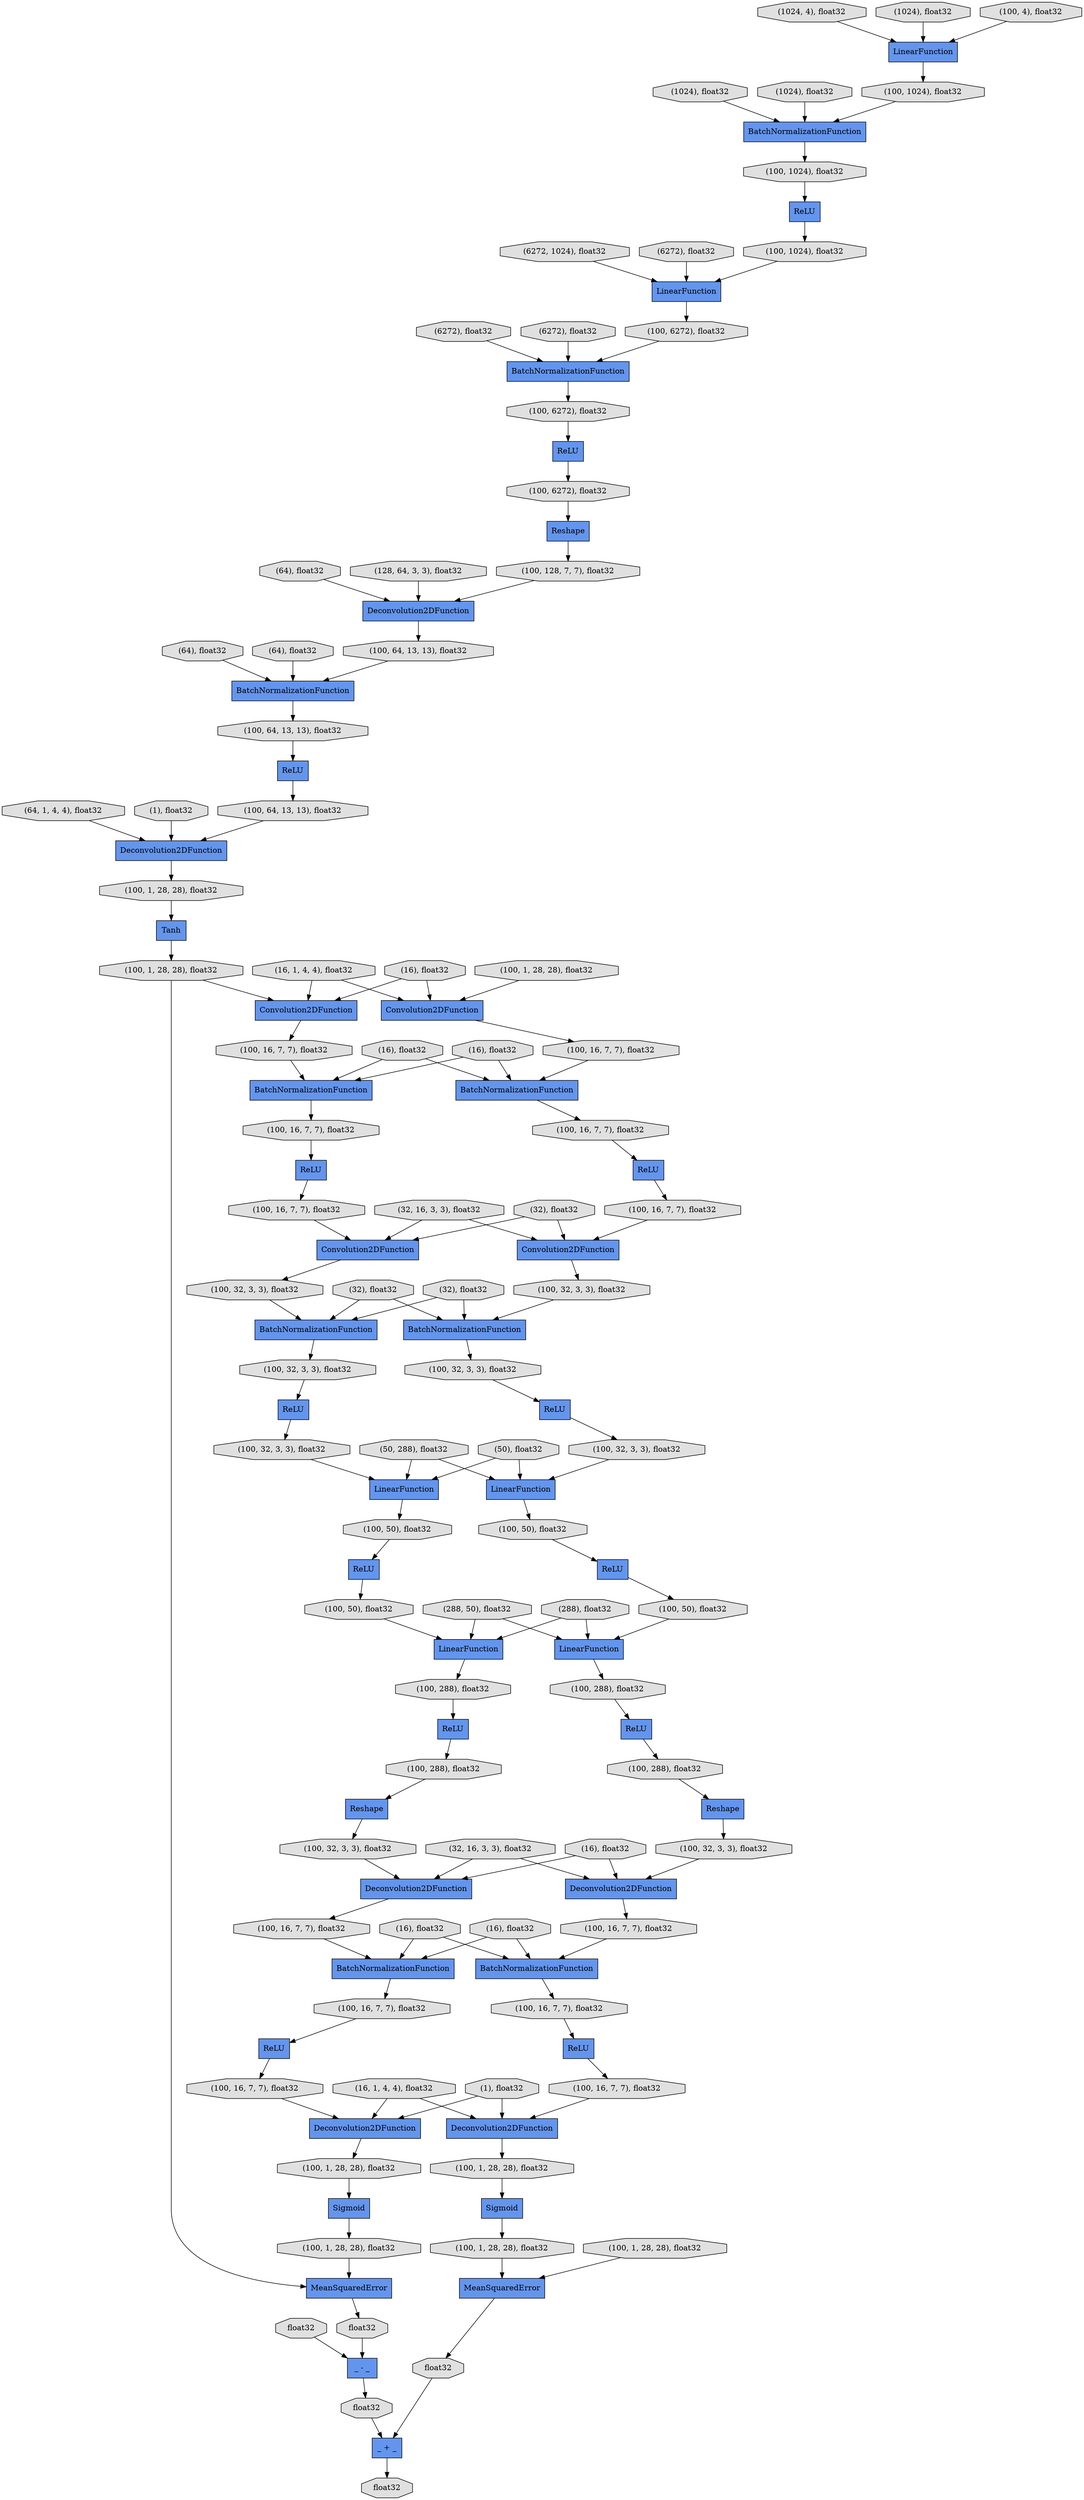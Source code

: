digraph graphname{rankdir=TB;4355530824 [label="(100, 16, 7, 7), float32",shape="octagon",fillcolor="#E0E0E0",style="filled"];4355530880 [label="(100, 1, 28, 28), float32",shape="octagon",fillcolor="#E0E0E0",style="filled"];4355530992 [label="(100, 1, 28, 28), float32",shape="octagon",fillcolor="#E0E0E0",style="filled"];4355531048 [label="(100, 16, 7, 7), float32",shape="octagon",fillcolor="#E0E0E0",style="filled"];4355531104 [label="(100, 16, 7, 7), float32",shape="octagon",fillcolor="#E0E0E0",style="filled"];4355531216 [label="BatchNormalizationFunction",shape="record",fillcolor="#6495ED",style="filled"];4355531272 [label="ReLU",shape="record",fillcolor="#6495ED",style="filled"];4364124680 [label="(1024, 4), float32",shape="octagon",fillcolor="#E0E0E0",style="filled"];4355531328 [label="BatchNormalizationFunction",shape="record",fillcolor="#6495ED",style="filled"];4355531384 [label="Sigmoid",shape="record",fillcolor="#6495ED",style="filled"];4355531440 [label="(100, 16, 7, 7), float32",shape="octagon",fillcolor="#E0E0E0",style="filled"];4355531496 [label="Deconvolution2DFunction",shape="record",fillcolor="#6495ED",style="filled"];4364124960 [label="(1024), float32",shape="octagon",fillcolor="#E0E0E0",style="filled"];4364125016 [label="(1024), float32",shape="octagon",fillcolor="#E0E0E0",style="filled"];4355531720 [label="(100, 16, 7, 7), float32",shape="octagon",fillcolor="#E0E0E0",style="filled"];4364125128 [label="(1024), float32",shape="octagon",fillcolor="#E0E0E0",style="filled"];4355531832 [label="Convolution2DFunction",shape="record",fillcolor="#6495ED",style="filled"];4364125240 [label="(6272, 1024), float32",shape="octagon",fillcolor="#E0E0E0",style="filled"];4355531888 [label="Convolution2DFunction",shape="record",fillcolor="#6495ED",style="filled"];4364125352 [label="(6272), float32",shape="octagon",fillcolor="#E0E0E0",style="filled"];4364125408 [label="(6272), float32",shape="octagon",fillcolor="#E0E0E0",style="filled"];4364125520 [label="(6272), float32",shape="octagon",fillcolor="#E0E0E0",style="filled"];4355532168 [label="BatchNormalizationFunction",shape="record",fillcolor="#6495ED",style="filled"];4355532224 [label="ReLU",shape="record",fillcolor="#6495ED",style="filled"];4364125632 [label="(64), float32",shape="octagon",fillcolor="#E0E0E0",style="filled"];4355532280 [label="(100, 32, 3, 3), float32",shape="octagon",fillcolor="#E0E0E0",style="filled"];4355532336 [label="(100, 16, 7, 7), float32",shape="octagon",fillcolor="#E0E0E0",style="filled"];4364125744 [label="(64), float32",shape="octagon",fillcolor="#E0E0E0",style="filled"];4355532392 [label="(100, 32, 3, 3), float32",shape="octagon",fillcolor="#E0E0E0",style="filled"];4364125800 [label="(64, 1, 4, 4), float32",shape="octagon",fillcolor="#E0E0E0",style="filled"];4364125856 [label="(64), float32",shape="octagon",fillcolor="#E0E0E0",style="filled"];4355532560 [label="(100, 32, 3, 3), float32",shape="octagon",fillcolor="#E0E0E0",style="filled"];4364125968 [label="(1), float32",shape="octagon",fillcolor="#E0E0E0",style="filled"];4355532616 [label="ReLU",shape="record",fillcolor="#6495ED",style="filled"];4355532728 [label="(100, 50), float32",shape="octagon",fillcolor="#E0E0E0",style="filled"];4364126192 [label="(16, 1, 4, 4), float32",shape="octagon",fillcolor="#E0E0E0",style="filled"];4355532784 [label="(100, 50), float32",shape="octagon",fillcolor="#E0E0E0",style="filled"];4355532840 [label="LinearFunction",shape="record",fillcolor="#6495ED",style="filled"];4364126304 [label="(16), float32",shape="octagon",fillcolor="#E0E0E0",style="filled"];4364126360 [label="(16), float32",shape="octagon",fillcolor="#E0E0E0",style="filled"];4355533008 [label="ReLU",shape="record",fillcolor="#6495ED",style="filled"];4355533064 [label="(100, 288), float32",shape="octagon",fillcolor="#E0E0E0",style="filled"];4364126472 [label="(16), float32",shape="octagon",fillcolor="#E0E0E0",style="filled"];4355533120 [label="ReLU",shape="record",fillcolor="#6495ED",style="filled"];4364126584 [label="(32, 16, 3, 3), float32",shape="octagon",fillcolor="#E0E0E0",style="filled"];4322470264 [label="(128, 64, 3, 3), float32",shape="octagon",fillcolor="#E0E0E0",style="filled"];4355533232 [label="LinearFunction",shape="record",fillcolor="#6495ED",style="filled"];4355533288 [label="(100, 1, 28, 28), float32",shape="octagon",fillcolor="#E0E0E0",style="filled"];4364126696 [label="(32), float32",shape="octagon",fillcolor="#E0E0E0",style="filled"];4355533344 [label="(100, 32, 3, 3), float32",shape="octagon",fillcolor="#E0E0E0",style="filled"];4364126752 [label="(32), float32",shape="octagon",fillcolor="#E0E0E0",style="filled"];4355533400 [label="Reshape",shape="record",fillcolor="#6495ED",style="filled"];4355533456 [label="(100, 288), float32",shape="octagon",fillcolor="#E0E0E0",style="filled"];4364126864 [label="(32), float32",shape="octagon",fillcolor="#E0E0E0",style="filled"];4355533512 [label="Deconvolution2DFunction",shape="record",fillcolor="#6495ED",style="filled"];4364126976 [label="(50, 288), float32",shape="octagon",fillcolor="#E0E0E0",style="filled"];4355533624 [label="(100, 16, 7, 7), float32",shape="octagon",fillcolor="#E0E0E0",style="filled"];4355533680 [label="(100, 16, 7, 7), float32",shape="octagon",fillcolor="#E0E0E0",style="filled"];4364127088 [label="(50), float32",shape="octagon",fillcolor="#E0E0E0",style="filled"];4355533736 [label="(100, 16, 7, 7), float32",shape="octagon",fillcolor="#E0E0E0",style="filled"];4355533792 [label="(100, 1, 28, 28), float32",shape="octagon",fillcolor="#E0E0E0",style="filled"];4364127200 [label="(288, 50), float32",shape="octagon",fillcolor="#E0E0E0",style="filled"];4364127312 [label="(288), float32",shape="octagon",fillcolor="#E0E0E0",style="filled"];4355533960 [label="ReLU",shape="record",fillcolor="#6495ED",style="filled"];4364127368 [label="(32, 16, 3, 3), float32",shape="octagon",fillcolor="#E0E0E0",style="filled"];4355534016 [label="BatchNormalizationFunction",shape="record",fillcolor="#6495ED",style="filled"];4364127424 [label="(16), float32",shape="octagon",fillcolor="#E0E0E0",style="filled"];4355534072 [label="Sigmoid",shape="record",fillcolor="#6495ED",style="filled"];4364127536 [label="(16), float32",shape="octagon",fillcolor="#E0E0E0",style="filled"];4355534184 [label="Deconvolution2DFunction",shape="record",fillcolor="#6495ED",style="filled"];4364127592 [label="(16, 1, 4, 4), float32",shape="octagon",fillcolor="#E0E0E0",style="filled"];4364127648 [label="(16), float32",shape="octagon",fillcolor="#E0E0E0",style="filled"];4364127760 [label="(1), float32",shape="octagon",fillcolor="#E0E0E0",style="filled"];4355534408 [label="float32",shape="octagon",fillcolor="#E0E0E0",style="filled"];4364127928 [label="float32",shape="octagon",fillcolor="#E0E0E0",style="filled"];4355534520 [label="MeanSquaredError",shape="record",fillcolor="#6495ED",style="filled"];4355461248 [label="LinearFunction",shape="record",fillcolor="#6495ED",style="filled"];4355461360 [label="(100, 4), float32",shape="octagon",fillcolor="#E0E0E0",style="filled"];4355461416 [label="(100, 1024), float32",shape="octagon",fillcolor="#E0E0E0",style="filled"];4355461472 [label="BatchNormalizationFunction",shape="record",fillcolor="#6495ED",style="filled"];4355461528 [label="(100, 1024), float32",shape="octagon",fillcolor="#E0E0E0",style="filled"];4355461584 [label="(100, 6272), float32",shape="octagon",fillcolor="#E0E0E0",style="filled"];4355461640 [label="(100, 1024), float32",shape="octagon",fillcolor="#E0E0E0",style="filled"];4355461696 [label="ReLU",shape="record",fillcolor="#6495ED",style="filled"];4355461752 [label="(100, 6272), float32",shape="octagon",fillcolor="#E0E0E0",style="filled"];4355461808 [label="(100, 1, 28, 28), float32",shape="octagon",fillcolor="#E0E0E0",style="filled"];4355461864 [label="LinearFunction",shape="record",fillcolor="#6495ED",style="filled"];4355461920 [label="BatchNormalizationFunction",shape="record",fillcolor="#6495ED",style="filled"];4355462032 [label="(100, 6272), float32",shape="octagon",fillcolor="#E0E0E0",style="filled"];4355462088 [label="Reshape",shape="record",fillcolor="#6495ED",style="filled"];4355462144 [label="ReLU",shape="record",fillcolor="#6495ED",style="filled"];4355462200 [label="(100, 128, 7, 7), float32",shape="octagon",fillcolor="#E0E0E0",style="filled"];4355462256 [label="Deconvolution2DFunction",shape="record",fillcolor="#6495ED",style="filled"];4355462312 [label="BatchNormalizationFunction",shape="record",fillcolor="#6495ED",style="filled"];4355462368 [label="(100, 1, 28, 28), float32",shape="octagon",fillcolor="#E0E0E0",style="filled"];4355462480 [label="ReLU",shape="record",fillcolor="#6495ED",style="filled"];4355462536 [label="(100, 64, 13, 13), float32",shape="octagon",fillcolor="#E0E0E0",style="filled"];4355462648 [label="Tanh",shape="record",fillcolor="#6495ED",style="filled"];4355462704 [label="(100, 64, 13, 13), float32",shape="octagon",fillcolor="#E0E0E0",style="filled"];4355462760 [label="(100, 64, 13, 13), float32",shape="octagon",fillcolor="#E0E0E0",style="filled"];4355463152 [label="Deconvolution2DFunction",shape="record",fillcolor="#6495ED",style="filled"];4355463320 [label="BatchNormalizationFunction",shape="record",fillcolor="#6495ED",style="filled"];4355463376 [label="Convolution2DFunction",shape="record",fillcolor="#6495ED",style="filled"];4355463432 [label="(100, 16, 7, 7), float32",shape="octagon",fillcolor="#E0E0E0",style="filled"];4355463656 [label="(100, 1, 28, 28), float32",shape="octagon",fillcolor="#E0E0E0",style="filled"];4355463712 [label="BatchNormalizationFunction",shape="record",fillcolor="#6495ED",style="filled"];4355463768 [label="(100, 16, 7, 7), float32",shape="octagon",fillcolor="#E0E0E0",style="filled"];4355463880 [label="Convolution2DFunction",shape="record",fillcolor="#6495ED",style="filled"];4355463936 [label="(100, 32, 3, 3), float32",shape="octagon",fillcolor="#E0E0E0",style="filled"];4355463992 [label="(100, 16, 7, 7), float32",shape="octagon",fillcolor="#E0E0E0",style="filled"];4355554160 [label="float32",shape="octagon",fillcolor="#E0E0E0",style="filled"];4355464048 [label="LinearFunction",shape="record",fillcolor="#6495ED",style="filled"];4355464104 [label="ReLU",shape="record",fillcolor="#6495ED",style="filled"];4355554272 [label="(100, 1, 28, 28), float32",shape="octagon",fillcolor="#E0E0E0",style="filled"];4355554328 [label="_ + _",shape="record",fillcolor="#6495ED",style="filled"];4355464216 [label="(100, 50), float32",shape="octagon",fillcolor="#E0E0E0",style="filled"];4355554384 [label="MeanSquaredError",shape="record",fillcolor="#6495ED",style="filled"];4355464272 [label="(100, 32, 3, 3), float32",shape="octagon",fillcolor="#E0E0E0",style="filled"];4355554440 [label="_ - _",shape="record",fillcolor="#6495ED",style="filled"];4355554496 [label="float32",shape="octagon",fillcolor="#E0E0E0",style="filled"];4355464496 [label="ReLU",shape="record",fillcolor="#6495ED",style="filled"];4355464552 [label="ReLU",shape="record",fillcolor="#6495ED",style="filled"];4355464608 [label="(100, 50), float32",shape="octagon",fillcolor="#E0E0E0",style="filled"];4355464664 [label="(100, 32, 3, 3), float32",shape="octagon",fillcolor="#E0E0E0",style="filled"];4355554888 [label="float32",shape="octagon",fillcolor="#E0E0E0",style="filled"];4355464776 [label="(100, 288), float32",shape="octagon",fillcolor="#E0E0E0",style="filled"];4355464888 [label="(100, 32, 3, 3), float32",shape="octagon",fillcolor="#E0E0E0",style="filled"];4355464944 [label="LinearFunction",shape="record",fillcolor="#6495ED",style="filled"];4355465000 [label="ReLU",shape="record",fillcolor="#6495ED",style="filled"];4355465056 [label="Deconvolution2DFunction",shape="record",fillcolor="#6495ED",style="filled"];4355465112 [label="Reshape",shape="record",fillcolor="#6495ED",style="filled"];4355465168 [label="(100, 288), float32",shape="octagon",fillcolor="#E0E0E0",style="filled"];4364125016 -> 4355461472;4364126472 -> 4355463320;4364125968 -> 4355463152;4355533288 -> 4355534520;4355532560 -> 4355532840;4355554272 -> 4355554384;4355465168 -> 4355465112;4355532616 -> 4355532560;4355463656 -> 4355463376;4355464496 -> 4355464664;4355531720 -> 4355531216;4364126472 -> 4355531216;4364125800 -> 4355463152;4355461864 -> 4355461752;4355465000 -> 4355465168;4364127312 -> 4355464944;4364126584 -> 4355463880;4355463936 -> 4355464496;4364127368 -> 4355533512;4355464776 -> 4355465000;4355462760 -> 4355462312;4355461808 -> 4355531832;4364127088 -> 4355532840;4355533008 -> 4355532728;4355530880 -> 4355554384;4355531272 -> 4355531104;4355461472 -> 4355461528;4364127200 -> 4355464944;4364127592 -> 4355534184;4355532840 -> 4355532784;4364126864 -> 4355463712;4355531440 -> 4355532224;4355531048 -> 4355531328;4364127088 -> 4355464048;4355463992 -> 4355463880;4355461248 -> 4355461416;4355464048 -> 4355464608;4364126752 -> 4355463712;4355533456 -> 4355533400;4355533512 -> 4355533680;4364127424 -> 4355465056;4355530824 -> 4355531272;4355463712 -> 4355463936;4355465112 -> 4355464888;4364127760 -> 4355534184;4364125856 -> 4355462312;4364127928 -> 4355554440;4364126976 -> 4355464048;4364127592 -> 4355531496;4355462480 -> 4355462704;4364126360 -> 4355531216;4355464272 -> 4355463712;4355462032 -> 4355462088;4355554384 -> 4355554496;4364126976 -> 4355532840;4355554328 -> 4355554888;4355531216 -> 4355531440;4355533232 -> 4355533064;4355464888 -> 4355465056;4364125128 -> 4355461472;4355463376 -> 4355463432;4364127312 -> 4355533232;4364126752 -> 4355532168;4355532336 -> 4355531888;4364126696 -> 4355531888;4355464104 -> 4355463992;4364127200 -> 4355533232;4364125744 -> 4355462312;4355533736 -> 4355534184;4355531328 -> 4355530824;4355531104 -> 4355531496;4355533120 -> 4355533456;4355463768 -> 4355464104;4355532280 -> 4355532616;4364126584 -> 4355531888;4355461696 -> 4355461640;4355533624 -> 4355533960;4364126696 -> 4355463880;4355464608 -> 4355464552;4364126192 -> 4355463376;4364127536 -> 4355534016;4355533680 -> 4355534016;4364124680 -> 4355461248;4355461416 -> 4355461472;4355463432 -> 4355463320;4364127368 -> 4355465056;4355463152 -> 4355462368;4355461920 -> 4355461584;4355462200 -> 4355462256;4364126864 -> 4355532168;4355534408 -> 4355554440;4355532224 -> 4355532336;4355464664 -> 4355464048;4355531832 -> 4355531720;4355530992 -> 4355531384;4364125520 -> 4355461920;4364127648 -> 4355534016;4355533960 -> 4355533736;4364125240 -> 4355461864;4355534520 -> 4355534408;4355461808 -> 4355534520;4355532728 -> 4355533232;4355461640 -> 4355461864;4355534016 -> 4355533624;4355465056 -> 4355531048;4364125352 -> 4355461864;4355533344 -> 4355533512;4364125632 -> 4355462256;4355462648 -> 4355461808;4355554440 -> 4355554160;4355534072 -> 4355533288;4364127536 -> 4355531328;4364126360 -> 4355463320;4355463880 -> 4355464272;4355462704 -> 4355463152;4355531496 -> 4355530992;4364127648 -> 4355531328;4364126304 -> 4355463376;4355464944 -> 4355464776;4355462536 -> 4355462480;4355554496 -> 4355554328;4355461528 -> 4355461696;4355531888 -> 4355532392;4355462256 -> 4355462760;4355461752 -> 4355461920;4355461360 -> 4355461248;4355463320 -> 4355463768;4355531384 -> 4355530880;4355532168 -> 4355532280;4355462368 -> 4355462648;4364127760 -> 4355531496;4355462088 -> 4355462200;4355532392 -> 4355532168;4355554160 -> 4355554328;4364124960 -> 4355461248;4355533400 -> 4355533344;4355533792 -> 4355534072;4364125408 -> 4355461920;4355461584 -> 4355462144;4355462312 -> 4355462536;4322470264 -> 4355462256;4355534184 -> 4355533792;4355462144 -> 4355462032;4364127424 -> 4355533512;4355464216 -> 4355464944;4364126304 -> 4355531832;4355532784 -> 4355533008;4355533064 -> 4355533120;4364126192 -> 4355531832;4355464552 -> 4355464216;}